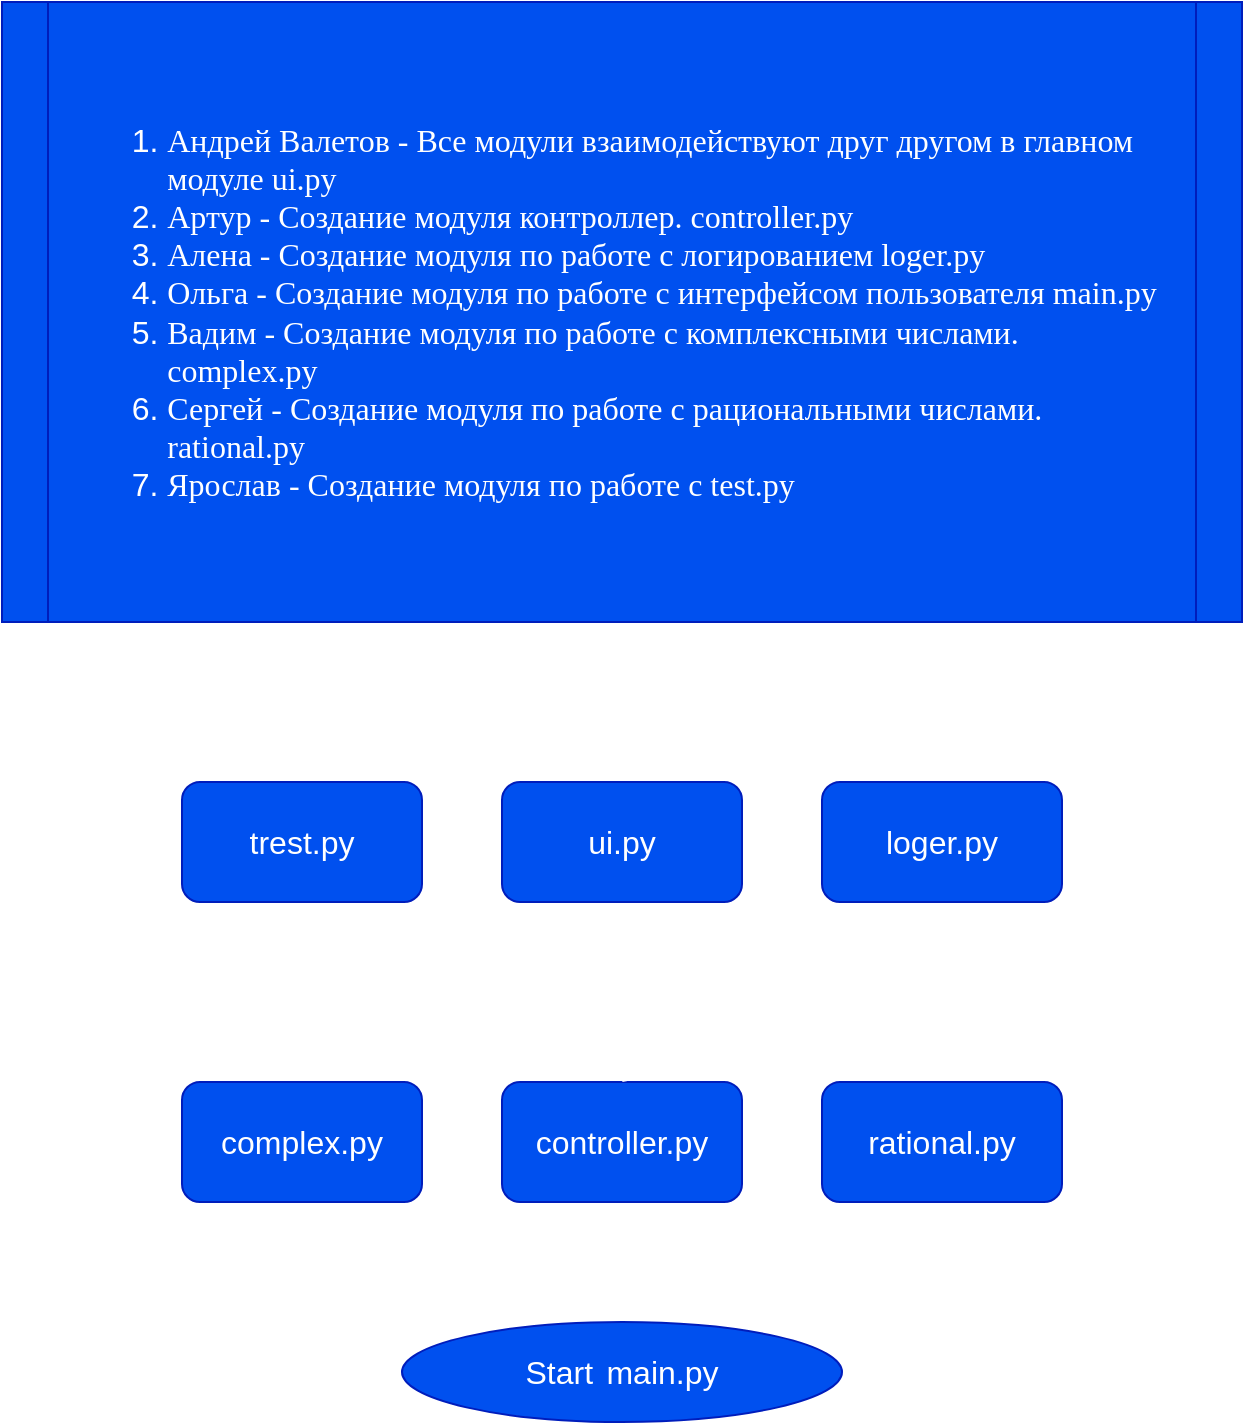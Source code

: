 <mxfile>
    <diagram id="idvBImSLJ7fbhBsAqDK6" name="Страница 1">
        <mxGraphModel dx="756" dy="371" grid="1" gridSize="10" guides="1" tooltips="1" connect="1" arrows="1" fold="1" page="1" pageScale="1" pageWidth="827" pageHeight="1169" math="0" shadow="0">
            <root>
                <mxCell id="0"/>
                <mxCell id="1" parent="0"/>
                <mxCell id="32" style="edgeStyle=none;html=1;exitX=1;exitY=0.5;exitDx=0;exitDy=0;entryX=0;entryY=0.5;entryDx=0;entryDy=0;strokeColor=#FFFFFF;" parent="1" source="2" target="8" edge="1">
                    <mxGeometry relative="1" as="geometry"/>
                </mxCell>
                <mxCell id="2" value="&lt;div style=&quot;font-size: 16px ; line-height: 22px&quot;&gt;&lt;div style=&quot;line-height: 22px&quot;&gt;&lt;font&gt;complex.py&lt;/font&gt;&lt;/div&gt;&lt;/div&gt;" style="rounded=1;whiteSpace=wrap;html=1;fontColor=#ffffff;labelBackgroundColor=none;fillColor=#0050ef;strokeColor=#001DBC;" parent="1" vertex="1">
                    <mxGeometry x="194" y="570" width="120" height="60" as="geometry"/>
                </mxCell>
                <mxCell id="33" style="edgeStyle=none;html=1;exitX=0;exitY=0.5;exitDx=0;exitDy=0;entryX=1;entryY=0.5;entryDx=0;entryDy=0;strokeColor=#FFFFFF;" parent="1" source="4" target="8" edge="1">
                    <mxGeometry relative="1" as="geometry"/>
                </mxCell>
                <mxCell id="4" value="&lt;div style=&quot;font-size: 16px; line-height: 22px;&quot;&gt;rational.py&lt;/div&gt;" style="rounded=1;whiteSpace=wrap;html=1;fontColor=#ffffff;labelBackgroundColor=none;fillColor=#0050ef;strokeColor=#001DBC;" parent="1" vertex="1">
                    <mxGeometry x="514" y="570" width="120" height="60" as="geometry"/>
                </mxCell>
                <mxCell id="29" style="edgeStyle=none;html=1;exitX=1;exitY=0.5;exitDx=0;exitDy=0;entryX=0;entryY=0.5;entryDx=0;entryDy=0;strokeColor=#FFFFFF;" parent="1" source="5" target="10" edge="1">
                    <mxGeometry relative="1" as="geometry"/>
                </mxCell>
                <mxCell id="5" value="&lt;font style=&quot;font-size: 16px&quot;&gt;trest.py&lt;/font&gt;" style="rounded=1;whiteSpace=wrap;html=1;fontColor=#ffffff;labelBackgroundColor=none;fillColor=#0050ef;strokeColor=#001DBC;" parent="1" vertex="1">
                    <mxGeometry x="194" y="420" width="120" height="60" as="geometry"/>
                </mxCell>
                <mxCell id="27" value="" style="edgeStyle=none;html=1;strokeColor=#FFFFFF;" parent="1" source="6" target="8" edge="1">
                    <mxGeometry relative="1" as="geometry"/>
                </mxCell>
                <mxCell id="6" value="&lt;font style=&quot;font-size: 16px&quot;&gt;Start&lt;/font&gt;&amp;nbsp;&amp;nbsp;&lt;span style=&quot;font-size: 16px&quot;&gt;main.py&lt;/span&gt;" style="ellipse;whiteSpace=wrap;html=1;fontColor=#ffffff;labelBackgroundColor=none;fillColor=#0050ef;strokeColor=#001DBC;" parent="1" vertex="1">
                    <mxGeometry x="304" y="690" width="220" height="50" as="geometry"/>
                </mxCell>
                <mxCell id="26" style="edgeStyle=none;html=1;exitX=0.5;exitY=0;exitDx=0;exitDy=0;entryX=0.5;entryY=1;entryDx=0;entryDy=0;strokeColor=#FFFFFF;" parent="1" source="8" target="10" edge="1">
                    <mxGeometry relative="1" as="geometry"/>
                </mxCell>
                <mxCell id="8" value="&lt;font style=&quot;font-size: 16px&quot;&gt;controller.py&lt;/font&gt;" style="rounded=1;whiteSpace=wrap;html=1;fontColor=#ffffff;labelBackgroundColor=none;fillColor=#0050ef;strokeColor=#001DBC;" parent="1" vertex="1">
                    <mxGeometry x="354" y="570" width="120" height="60" as="geometry"/>
                </mxCell>
                <mxCell id="28" style="edgeStyle=none;html=1;exitX=0.5;exitY=0;exitDx=0;exitDy=0;entryX=0.433;entryY=-0.017;entryDx=0;entryDy=0;entryPerimeter=0;strokeColor=#FFFFFF;" parent="1" source="9" target="5" edge="1">
                    <mxGeometry relative="1" as="geometry">
                        <Array as="points">
                            <mxPoint x="574" y="390"/>
                            <mxPoint x="246" y="390"/>
                        </Array>
                    </mxGeometry>
                </mxCell>
                <mxCell id="30" style="edgeStyle=none;html=1;exitX=0;exitY=0.5;exitDx=0;exitDy=0;entryX=1;entryY=0.5;entryDx=0;entryDy=0;strokeColor=#FFFFFF;" parent="1" source="9" target="10" edge="1">
                    <mxGeometry relative="1" as="geometry"/>
                </mxCell>
                <mxCell id="34" style="edgeStyle=none;html=1;entryX=0.5;entryY=0;entryDx=0;entryDy=0;strokeColor=#FFFFFF;" parent="1" source="9" target="8" edge="1">
                    <mxGeometry relative="1" as="geometry"/>
                </mxCell>
                <mxCell id="9" value="&lt;font style=&quot;font-size: 16px&quot;&gt;loger.py&lt;/font&gt;" style="rounded=1;whiteSpace=wrap;html=1;fontColor=#ffffff;labelBackgroundColor=none;fillColor=#0050ef;strokeColor=#001DBC;" parent="1" vertex="1">
                    <mxGeometry x="514" y="420" width="120" height="60" as="geometry"/>
                </mxCell>
                <mxCell id="10" value="&lt;font style=&quot;font-size: 16px&quot;&gt;ui.py&lt;/font&gt;" style="rounded=1;whiteSpace=wrap;html=1;fontColor=#ffffff;labelBackgroundColor=none;fillColor=#0050ef;strokeColor=#001DBC;" parent="1" vertex="1">
                    <mxGeometry x="354" y="420" width="120" height="60" as="geometry"/>
                </mxCell>
                <mxCell id="N_-a8doVJrKgkuxw_7Om-34" value="&lt;p class=&quot;MsoNormal&quot; style=&quot;margin-bottom: 0cm ; margin-bottom: 0.0pt ; line-height: normal&quot;&gt;&lt;/p&gt;&lt;div style=&quot;text-align: left&quot;&gt;&lt;ol&gt;&lt;li&gt;&lt;span style=&quot;font-size: 12.0pt ; line-height: 107% ; font-family: &amp;#34;times new roman&amp;#34; , serif&quot;&gt;Андрей Валетов -&amp;nbsp;Все модули взаимодействуют друг другом в главном&lt;br&gt;модуле ui.py&lt;/span&gt;&lt;/li&gt;&lt;li&gt;&lt;span style=&quot;font-size: 12.0pt ; line-height: 107% ; font-family: &amp;#34;times new roman&amp;#34; , serif&quot;&gt;Артур&amp;nbsp;- Создание модуля контроллер.&amp;nbsp;controller.py&lt;br&gt;&lt;/span&gt;&lt;/li&gt;&lt;li&gt;&lt;span style=&quot;font-size: 12.0pt ; line-height: 107% ; font-family: &amp;#34;times new roman&amp;#34; , serif&quot;&gt;Алена&amp;nbsp;- Создание модуля по работе с логированием loger.py&lt;br&gt;&lt;/span&gt;&lt;/li&gt;&lt;li&gt;&lt;span style=&quot;font-size: 12.0pt ; line-height: 107% ; font-family: &amp;#34;times new roman&amp;#34; , serif&quot;&gt;Ольга&amp;nbsp;- Создание модуля по работе с интерфейсом пользователя main.py&lt;br&gt;&lt;/span&gt;&lt;/li&gt;&lt;li&gt;&lt;span style=&quot;font-size: 12.0pt ; line-height: 107% ; font-family: &amp;#34;times new roman&amp;#34; , serif&quot;&gt;Вадим&amp;nbsp;- Создание модуля по работе с комплексными числами.&lt;br&gt;complex.py&lt;br&gt;&lt;/span&gt;&lt;/li&gt;&lt;li&gt;&lt;span style=&quot;font-size: 12.0pt ; line-height: 107% ; font-family: &amp;#34;times new roman&amp;#34; , serif&quot;&gt;Сергей&amp;nbsp;-&amp;nbsp;Создание модуля по работе с рациональными числами.&lt;br&gt;rational.py&lt;br&gt;&lt;/span&gt;&lt;/li&gt;&lt;li&gt;&lt;span style=&quot;font-size: 12.0pt ; line-height: 107% ; font-family: &amp;#34;times new roman&amp;#34; , serif&quot;&gt;Ярослав&amp;nbsp;- Создание модуля по работе с test.py&lt;br&gt;&lt;/span&gt;&lt;/li&gt;&lt;/ol&gt;&lt;/div&gt;" style="shape=process;whiteSpace=wrap;html=1;backgroundOutline=1;labelBackgroundColor=none;fontFamily=Helvetica;fontSize=16;fontColor=#ffffff;size=0.037;fillColor=#0050ef;strokeColor=#001DBC;" parent="1" vertex="1">
                    <mxGeometry x="104" y="30" width="620" height="310" as="geometry"/>
                </mxCell>
            </root>
        </mxGraphModel>
    </diagram>
</mxfile>